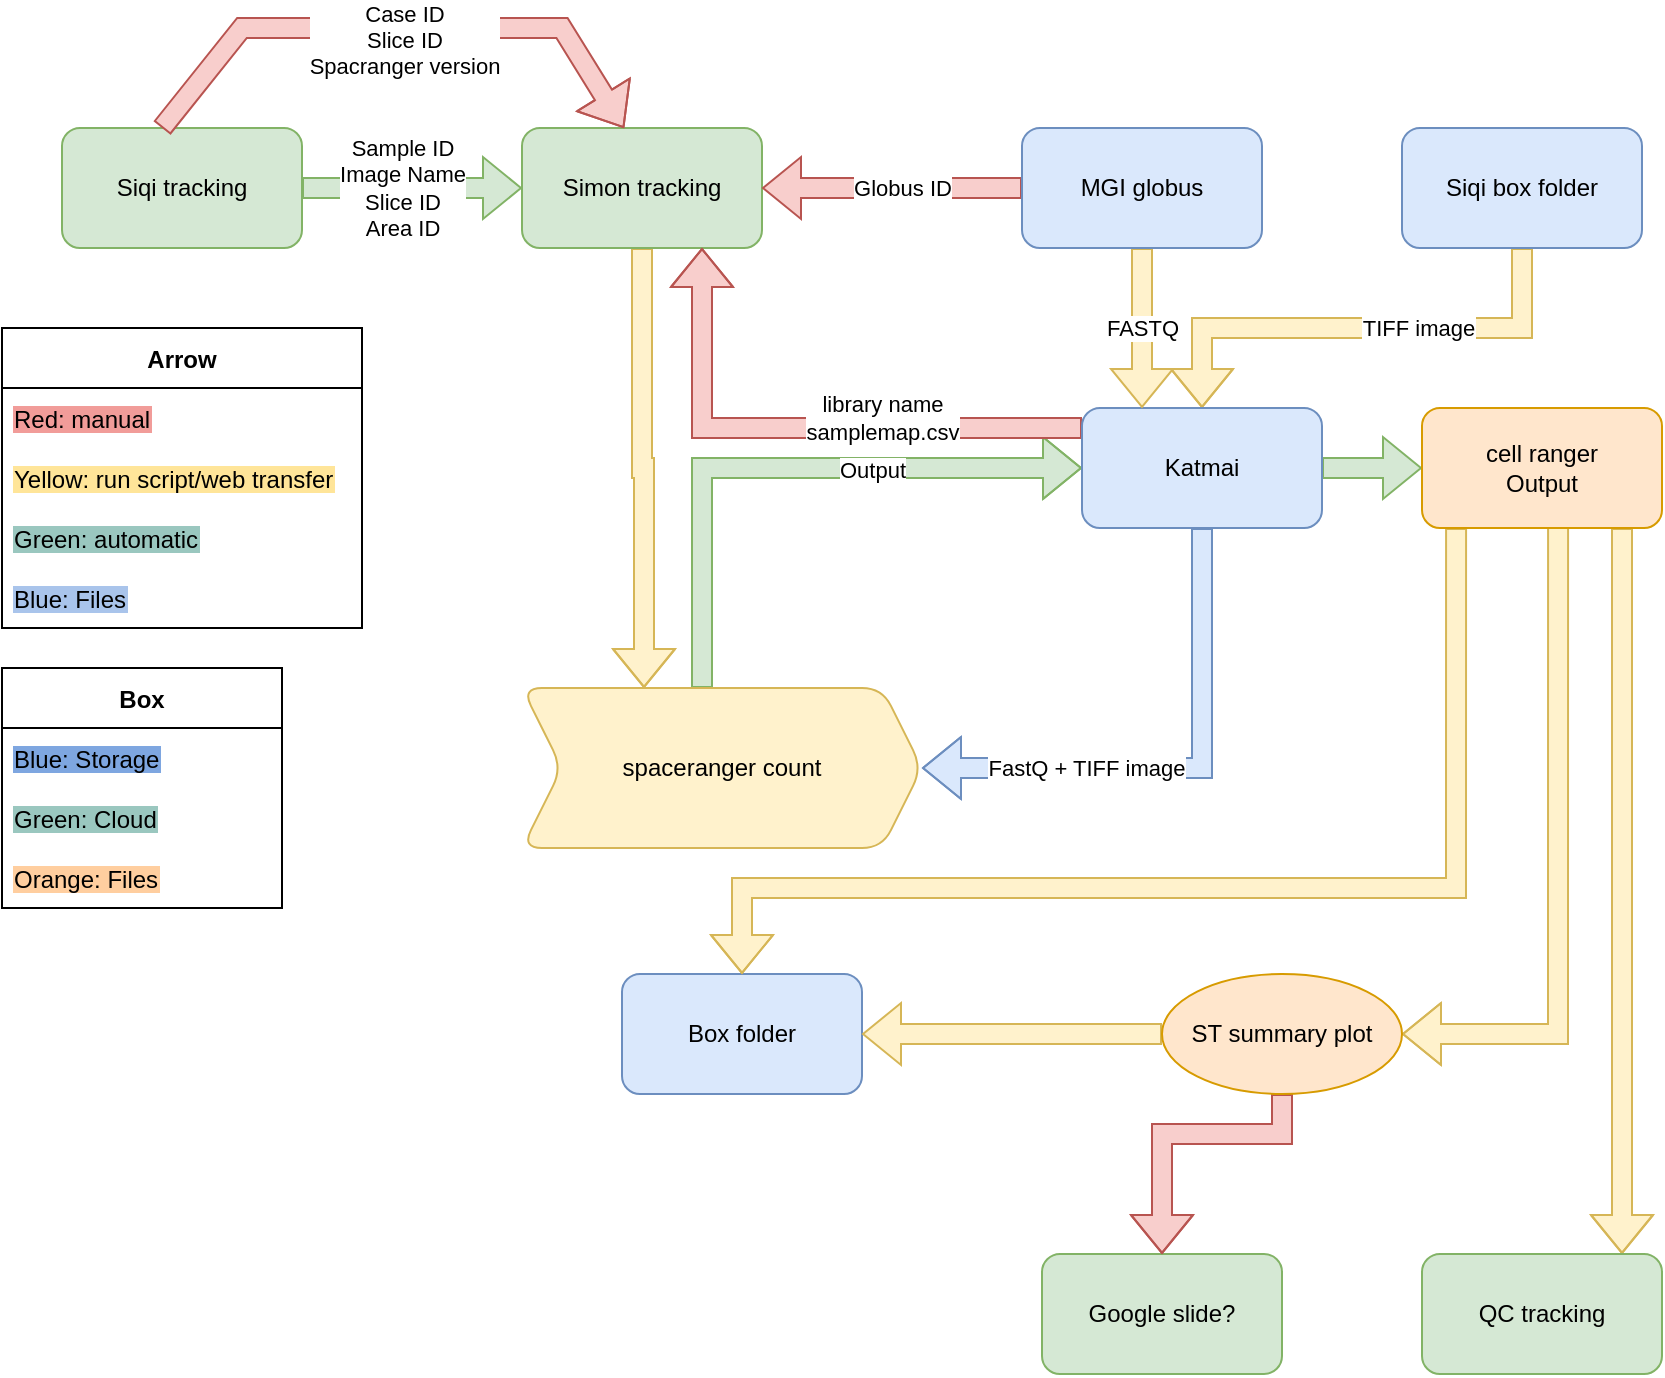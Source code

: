 <mxfile version="20.2.8" type="github">
  <diagram id="chlIG1ylPpCfMNX09vV1" name="Page-1">
    <mxGraphModel dx="1892" dy="616" grid="1" gridSize="10" guides="1" tooltips="1" connect="1" arrows="1" fold="1" page="1" pageScale="1" pageWidth="850" pageHeight="1100" math="0" shadow="0">
      <root>
        <mxCell id="0" />
        <mxCell id="1" parent="0" />
        <mxCell id="7oGNp_6ggQTnMtsgFMvF-4" value="" style="edgeStyle=orthogonalEdgeStyle;rounded=0;orthogonalLoop=1;jettySize=auto;html=1;strokeColor=#82b366;shape=flexArrow;fillColor=#d5e8d4;" parent="1" source="7oGNp_6ggQTnMtsgFMvF-2" target="7oGNp_6ggQTnMtsgFMvF-3" edge="1">
          <mxGeometry relative="1" as="geometry" />
        </mxCell>
        <mxCell id="7oGNp_6ggQTnMtsgFMvF-15" value="Sample ID&lt;br&gt;Image Name&lt;br&gt;Slice ID&lt;br&gt;Area ID" style="edgeLabel;html=1;align=center;verticalAlign=middle;resizable=0;points=[];" parent="7oGNp_6ggQTnMtsgFMvF-4" vertex="1" connectable="0">
          <mxGeometry x="-0.345" y="-4" relative="1" as="geometry">
            <mxPoint x="14" y="-4" as="offset" />
          </mxGeometry>
        </mxCell>
        <mxCell id="7oGNp_6ggQTnMtsgFMvF-2" value="Siqi tracking" style="rounded=1;whiteSpace=wrap;html=1;fillColor=#d5e8d4;strokeColor=#82b366;" parent="1" vertex="1">
          <mxGeometry x="-800" y="220" width="120" height="60" as="geometry" />
        </mxCell>
        <mxCell id="7oGNp_6ggQTnMtsgFMvF-6" value="" style="edgeStyle=orthogonalEdgeStyle;rounded=0;orthogonalLoop=1;jettySize=auto;html=1;strokeColor=#d6b656;entryX=0.305;entryY=0;entryDx=0;entryDy=0;entryPerimeter=0;shape=flexArrow;fillColor=#fff2cc;" parent="1" source="7oGNp_6ggQTnMtsgFMvF-3" target="7oGNp_6ggQTnMtsgFMvF-5" edge="1">
          <mxGeometry relative="1" as="geometry" />
        </mxCell>
        <mxCell id="7oGNp_6ggQTnMtsgFMvF-3" value="Simon tracking" style="whiteSpace=wrap;html=1;rounded=1;fillColor=#d5e8d4;strokeColor=#82b366;" parent="1" vertex="1">
          <mxGeometry x="-570" y="220" width="120" height="60" as="geometry" />
        </mxCell>
        <mxCell id="7oGNp_6ggQTnMtsgFMvF-21" style="edgeStyle=orthogonalEdgeStyle;shape=flexArrow;curved=1;rounded=0;orthogonalLoop=1;jettySize=auto;html=1;entryX=0;entryY=0.5;entryDx=0;entryDy=0;strokeColor=#82b366;fillColor=#d5e8d4;" parent="1" source="7oGNp_6ggQTnMtsgFMvF-5" target="7oGNp_6ggQTnMtsgFMvF-8" edge="1">
          <mxGeometry relative="1" as="geometry">
            <Array as="points">
              <mxPoint x="-480" y="390" />
            </Array>
          </mxGeometry>
        </mxCell>
        <mxCell id="7oGNp_6ggQTnMtsgFMvF-22" value="Output" style="edgeLabel;html=1;align=center;verticalAlign=middle;resizable=0;points=[];" parent="7oGNp_6ggQTnMtsgFMvF-21" vertex="1" connectable="0">
          <mxGeometry x="0.297" y="-1" relative="1" as="geometry">
            <mxPoint as="offset" />
          </mxGeometry>
        </mxCell>
        <mxCell id="7oGNp_6ggQTnMtsgFMvF-5" value="spaceranger count" style="shape=step;perimeter=stepPerimeter;whiteSpace=wrap;html=1;fixedSize=1;rounded=1;fillColor=#fff2cc;strokeColor=#d6b656;" parent="1" vertex="1">
          <mxGeometry x="-570" y="500" width="200" height="80" as="geometry" />
        </mxCell>
        <mxCell id="7oGNp_6ggQTnMtsgFMvF-9" value="TIFF image" style="edgeStyle=orthogonalEdgeStyle;rounded=0;orthogonalLoop=1;jettySize=auto;html=1;exitX=0.5;exitY=1;exitDx=0;exitDy=0;strokeColor=#d6b656;shape=flexArrow;fillColor=#fff2cc;" parent="1" source="7oGNp_6ggQTnMtsgFMvF-7" target="7oGNp_6ggQTnMtsgFMvF-8" edge="1">
          <mxGeometry x="-0.231" relative="1" as="geometry">
            <Array as="points">
              <mxPoint x="-70" y="320" />
              <mxPoint x="-230" y="320" />
            </Array>
            <mxPoint as="offset" />
          </mxGeometry>
        </mxCell>
        <mxCell id="7oGNp_6ggQTnMtsgFMvF-7" value="Siqi box folder" style="rounded=1;whiteSpace=wrap;html=1;fillColor=#dae8fc;strokeColor=#6c8ebf;" parent="1" vertex="1">
          <mxGeometry x="-130" y="220" width="120" height="60" as="geometry" />
        </mxCell>
        <mxCell id="7oGNp_6ggQTnMtsgFMvF-20" style="edgeStyle=orthogonalEdgeStyle;shape=flexArrow;curved=1;rounded=0;orthogonalLoop=1;jettySize=auto;html=1;exitX=0.5;exitY=1;exitDx=0;exitDy=0;entryX=1;entryY=0.5;entryDx=0;entryDy=0;strokeColor=#6c8ebf;fillColor=#dae8fc;" parent="1" source="7oGNp_6ggQTnMtsgFMvF-8" target="7oGNp_6ggQTnMtsgFMvF-5" edge="1">
          <mxGeometry relative="1" as="geometry" />
        </mxCell>
        <mxCell id="7oGNp_6ggQTnMtsgFMvF-45" value="FastQ + TIFF image" style="edgeLabel;html=1;align=center;verticalAlign=middle;resizable=0;points=[];" parent="7oGNp_6ggQTnMtsgFMvF-20" vertex="1" connectable="0">
          <mxGeometry x="0.369" y="4" relative="1" as="geometry">
            <mxPoint y="-4" as="offset" />
          </mxGeometry>
        </mxCell>
        <mxCell id="7oGNp_6ggQTnMtsgFMvF-29" value="" style="edgeStyle=orthogonalEdgeStyle;shape=flexArrow;curved=1;rounded=0;orthogonalLoop=1;jettySize=auto;html=1;strokeColor=#82b366;exitX=1;exitY=0.5;exitDx=0;exitDy=0;fillColor=#d5e8d4;" parent="1" source="7oGNp_6ggQTnMtsgFMvF-8" target="7oGNp_6ggQTnMtsgFMvF-28" edge="1">
          <mxGeometry relative="1" as="geometry" />
        </mxCell>
        <mxCell id="EK9tDLI-zqCU6nyrCdQU-1" style="edgeStyle=orthogonalEdgeStyle;rounded=0;orthogonalLoop=1;jettySize=auto;html=1;entryX=0.75;entryY=1;entryDx=0;entryDy=0;shape=flexArrow;fillColor=#f8cecc;strokeColor=#b85450;" edge="1" parent="1" source="7oGNp_6ggQTnMtsgFMvF-8" target="7oGNp_6ggQTnMtsgFMvF-3">
          <mxGeometry relative="1" as="geometry">
            <Array as="points">
              <mxPoint x="-480" y="370" />
            </Array>
          </mxGeometry>
        </mxCell>
        <mxCell id="EK9tDLI-zqCU6nyrCdQU-2" value="library name&lt;br&gt;samplemap.csv" style="edgeLabel;html=1;align=center;verticalAlign=middle;resizable=0;points=[];" vertex="1" connectable="0" parent="EK9tDLI-zqCU6nyrCdQU-1">
          <mxGeometry x="-0.421" y="2" relative="1" as="geometry">
            <mxPoint x="-19" y="-7" as="offset" />
          </mxGeometry>
        </mxCell>
        <mxCell id="7oGNp_6ggQTnMtsgFMvF-8" value="Katmai" style="whiteSpace=wrap;html=1;rounded=1;fillColor=#dae8fc;strokeColor=#6c8ebf;" parent="1" vertex="1">
          <mxGeometry x="-290" y="360" width="120" height="60" as="geometry" />
        </mxCell>
        <mxCell id="7oGNp_6ggQTnMtsgFMvF-12" value="FASTQ" style="edgeStyle=orthogonalEdgeStyle;rounded=0;orthogonalLoop=1;jettySize=auto;html=1;entryX=0.25;entryY=0;entryDx=0;entryDy=0;strokeColor=#d6b656;shape=flexArrow;fillColor=#fff2cc;" parent="1" source="7oGNp_6ggQTnMtsgFMvF-10" target="7oGNp_6ggQTnMtsgFMvF-8" edge="1">
          <mxGeometry relative="1" as="geometry">
            <mxPoint x="-270" y="340" as="targetPoint" />
          </mxGeometry>
        </mxCell>
        <mxCell id="7oGNp_6ggQTnMtsgFMvF-17" style="edgeStyle=orthogonalEdgeStyle;curved=1;rounded=0;orthogonalLoop=1;jettySize=auto;html=1;strokeColor=#b85450;shape=flexArrow;fillColor=#f8cecc;" parent="1" source="7oGNp_6ggQTnMtsgFMvF-10" target="7oGNp_6ggQTnMtsgFMvF-3" edge="1">
          <mxGeometry relative="1" as="geometry" />
        </mxCell>
        <mxCell id="7oGNp_6ggQTnMtsgFMvF-18" value="Globus ID" style="edgeLabel;html=1;align=center;verticalAlign=middle;resizable=0;points=[];" parent="7oGNp_6ggQTnMtsgFMvF-17" vertex="1" connectable="0">
          <mxGeometry x="0.277" y="1" relative="1" as="geometry">
            <mxPoint x="23" y="-1" as="offset" />
          </mxGeometry>
        </mxCell>
        <mxCell id="7oGNp_6ggQTnMtsgFMvF-10" value="MGI globus" style="whiteSpace=wrap;html=1;rounded=1;fillColor=#dae8fc;strokeColor=#6c8ebf;" parent="1" vertex="1">
          <mxGeometry x="-320" y="220" width="120" height="60" as="geometry" />
        </mxCell>
        <mxCell id="7oGNp_6ggQTnMtsgFMvF-13" value="" style="curved=1;endArrow=classic;html=1;rounded=0;entryX=0.425;entryY=0;entryDx=0;entryDy=0;entryPerimeter=0;strokeColor=#b85450;shape=flexArrow;fillColor=#f8cecc;" parent="1" target="7oGNp_6ggQTnMtsgFMvF-3" edge="1">
          <mxGeometry width="50" height="50" relative="1" as="geometry">
            <mxPoint x="-750" y="220" as="sourcePoint" />
            <mxPoint x="-700" y="170" as="targetPoint" />
            <Array as="points">
              <mxPoint x="-710" y="170" />
              <mxPoint x="-550" y="170" />
            </Array>
          </mxGeometry>
        </mxCell>
        <mxCell id="7oGNp_6ggQTnMtsgFMvF-14" value="Case ID&lt;br&gt;Slice ID&lt;br&gt;Spacranger version" style="edgeLabel;html=1;align=center;verticalAlign=middle;resizable=0;points=[];" parent="7oGNp_6ggQTnMtsgFMvF-13" vertex="1" connectable="0">
          <mxGeometry x="-0.204" y="-3" relative="1" as="geometry">
            <mxPoint x="32" y="3" as="offset" />
          </mxGeometry>
        </mxCell>
        <mxCell id="7oGNp_6ggQTnMtsgFMvF-23" value="Box folder" style="whiteSpace=wrap;html=1;rounded=1;fillColor=#dae8fc;strokeColor=#6c8ebf;" parent="1" vertex="1">
          <mxGeometry x="-520" y="643" width="120" height="60" as="geometry" />
        </mxCell>
        <mxCell id="7oGNp_6ggQTnMtsgFMvF-34" value="" style="edgeStyle=orthogonalEdgeStyle;shape=flexArrow;curved=1;rounded=0;orthogonalLoop=1;jettySize=auto;html=1;strokeColor=#d6b656;exitX=0.567;exitY=0.983;exitDx=0;exitDy=0;exitPerimeter=0;fillColor=#fff2cc;" parent="1" source="7oGNp_6ggQTnMtsgFMvF-28" target="7oGNp_6ggQTnMtsgFMvF-33" edge="1">
          <mxGeometry relative="1" as="geometry">
            <Array as="points">
              <mxPoint x="-52" y="673" />
            </Array>
          </mxGeometry>
        </mxCell>
        <mxCell id="7oGNp_6ggQTnMtsgFMvF-38" value="" style="edgeStyle=orthogonalEdgeStyle;shape=flexArrow;curved=1;rounded=0;orthogonalLoop=1;jettySize=auto;html=1;strokeColor=#d6b656;fillColor=#fff2cc;" parent="1" source="7oGNp_6ggQTnMtsgFMvF-28" target="7oGNp_6ggQTnMtsgFMvF-37" edge="1">
          <mxGeometry relative="1" as="geometry">
            <Array as="points">
              <mxPoint x="-20" y="630" />
              <mxPoint x="-20" y="630" />
            </Array>
          </mxGeometry>
        </mxCell>
        <mxCell id="7oGNp_6ggQTnMtsgFMvF-43" style="edgeStyle=orthogonalEdgeStyle;shape=flexArrow;curved=1;rounded=0;orthogonalLoop=1;jettySize=auto;html=1;strokeColor=#d6b656;exitX=0.142;exitY=1;exitDx=0;exitDy=0;exitPerimeter=0;fillColor=#fff2cc;" parent="1" source="7oGNp_6ggQTnMtsgFMvF-28" target="7oGNp_6ggQTnMtsgFMvF-23" edge="1">
          <mxGeometry relative="1" as="geometry">
            <Array as="points">
              <mxPoint x="-103" y="600" />
              <mxPoint x="-460" y="600" />
            </Array>
          </mxGeometry>
        </mxCell>
        <mxCell id="7oGNp_6ggQTnMtsgFMvF-28" value="cell ranger &lt;br&gt;Output" style="whiteSpace=wrap;html=1;rounded=1;fillColor=#ffe6cc;strokeColor=#d79b00;" parent="1" vertex="1">
          <mxGeometry x="-120" y="360" width="120" height="60" as="geometry" />
        </mxCell>
        <mxCell id="7oGNp_6ggQTnMtsgFMvF-31" value="Google slide?" style="whiteSpace=wrap;html=1;rounded=1;fillColor=#d5e8d4;strokeColor=#82b366;" parent="1" vertex="1">
          <mxGeometry x="-310" y="783" width="120" height="60" as="geometry" />
        </mxCell>
        <mxCell id="7oGNp_6ggQTnMtsgFMvF-39" value="" style="edgeStyle=orthogonalEdgeStyle;shape=flexArrow;curved=1;rounded=0;orthogonalLoop=1;jettySize=auto;html=1;strokeColor=#b85450;exitX=0.5;exitY=1;exitDx=0;exitDy=0;fillColor=#f8cecc;" parent="1" source="7oGNp_6ggQTnMtsgFMvF-33" target="7oGNp_6ggQTnMtsgFMvF-31" edge="1">
          <mxGeometry relative="1" as="geometry">
            <Array as="points">
              <mxPoint x="-190" y="723" />
              <mxPoint x="-250" y="723" />
            </Array>
          </mxGeometry>
        </mxCell>
        <mxCell id="7oGNp_6ggQTnMtsgFMvF-40" style="edgeStyle=orthogonalEdgeStyle;shape=flexArrow;curved=1;rounded=0;orthogonalLoop=1;jettySize=auto;html=1;exitX=0;exitY=0.5;exitDx=0;exitDy=0;strokeColor=#d6b656;fillColor=#fff2cc;" parent="1" source="7oGNp_6ggQTnMtsgFMvF-33" target="7oGNp_6ggQTnMtsgFMvF-23" edge="1">
          <mxGeometry relative="1" as="geometry" />
        </mxCell>
        <mxCell id="7oGNp_6ggQTnMtsgFMvF-33" value="ST summary plot" style="ellipse;whiteSpace=wrap;html=1;rounded=1;fillColor=#ffe6cc;strokeColor=#d79b00;" parent="1" vertex="1">
          <mxGeometry x="-250" y="643" width="120" height="60" as="geometry" />
        </mxCell>
        <mxCell id="7oGNp_6ggQTnMtsgFMvF-37" value="QC tracking" style="whiteSpace=wrap;html=1;rounded=1;fillColor=#d5e8d4;strokeColor=#82b366;" parent="1" vertex="1">
          <mxGeometry x="-120" y="783" width="120" height="60" as="geometry" />
        </mxCell>
        <mxCell id="IscRY_30ccPBowu1oREI-10" value="Arrow" style="swimlane;fontStyle=1;childLayout=stackLayout;horizontal=1;startSize=30;horizontalStack=0;resizeParent=1;resizeParentMax=0;resizeLast=0;collapsible=1;marginBottom=0;" parent="1" vertex="1">
          <mxGeometry x="-830" y="320" width="180" height="150" as="geometry" />
        </mxCell>
        <mxCell id="IscRY_30ccPBowu1oREI-11" value="Red: manual" style="text;strokeColor=none;fillColor=none;align=left;verticalAlign=middle;spacingLeft=4;spacingRight=4;overflow=hidden;points=[[0,0.5],[1,0.5]];portConstraint=eastwest;rotatable=0;labelBackgroundColor=#F19C99;" parent="IscRY_30ccPBowu1oREI-10" vertex="1">
          <mxGeometry y="30" width="180" height="30" as="geometry" />
        </mxCell>
        <mxCell id="IscRY_30ccPBowu1oREI-12" value="Yellow: run script/web transfer" style="text;strokeColor=none;fillColor=none;align=left;verticalAlign=middle;spacingLeft=4;spacingRight=4;overflow=hidden;points=[[0,0.5],[1,0.5]];portConstraint=eastwest;rotatable=0;labelBackgroundColor=#FFE599;" parent="IscRY_30ccPBowu1oREI-10" vertex="1">
          <mxGeometry y="60" width="180" height="30" as="geometry" />
        </mxCell>
        <mxCell id="IscRY_30ccPBowu1oREI-13" value="Green: automatic" style="text;strokeColor=none;fillColor=none;align=left;verticalAlign=middle;spacingLeft=4;spacingRight=4;overflow=hidden;points=[[0,0.5],[1,0.5]];portConstraint=eastwest;rotatable=0;labelBackgroundColor=#9AC7BF;" parent="IscRY_30ccPBowu1oREI-10" vertex="1">
          <mxGeometry y="90" width="180" height="30" as="geometry" />
        </mxCell>
        <mxCell id="IscRY_30ccPBowu1oREI-18" value="Blue: Files" style="text;strokeColor=none;fillColor=none;align=left;verticalAlign=middle;spacingLeft=4;spacingRight=4;overflow=hidden;points=[[0,0.5],[1,0.5]];portConstraint=eastwest;rotatable=0;labelBackgroundColor=#A9C4EB;" parent="IscRY_30ccPBowu1oREI-10" vertex="1">
          <mxGeometry y="120" width="180" height="30" as="geometry" />
        </mxCell>
        <mxCell id="IscRY_30ccPBowu1oREI-14" value="Box" style="swimlane;fontStyle=1;childLayout=stackLayout;horizontal=1;startSize=30;horizontalStack=0;resizeParent=1;resizeParentMax=0;resizeLast=0;collapsible=1;marginBottom=0;" parent="1" vertex="1">
          <mxGeometry x="-830" y="490" width="140" height="120" as="geometry" />
        </mxCell>
        <mxCell id="IscRY_30ccPBowu1oREI-15" value="Blue: Storage" style="text;strokeColor=none;fillColor=none;align=left;verticalAlign=middle;spacingLeft=4;spacingRight=4;overflow=hidden;points=[[0,0.5],[1,0.5]];portConstraint=eastwest;rotatable=0;labelBackgroundColor=#7EA6E0;" parent="IscRY_30ccPBowu1oREI-14" vertex="1">
          <mxGeometry y="30" width="140" height="30" as="geometry" />
        </mxCell>
        <mxCell id="IscRY_30ccPBowu1oREI-16" value="Green: Cloud" style="text;strokeColor=none;fillColor=none;align=left;verticalAlign=middle;spacingLeft=4;spacingRight=4;overflow=hidden;points=[[0,0.5],[1,0.5]];portConstraint=eastwest;rotatable=0;labelBackgroundColor=#9AC7BF;" parent="IscRY_30ccPBowu1oREI-14" vertex="1">
          <mxGeometry y="60" width="140" height="30" as="geometry" />
        </mxCell>
        <mxCell id="IscRY_30ccPBowu1oREI-17" value="Orange: Files" style="text;strokeColor=none;fillColor=none;align=left;verticalAlign=middle;spacingLeft=4;spacingRight=4;overflow=hidden;points=[[0,0.5],[1,0.5]];portConstraint=eastwest;rotatable=0;labelBackgroundColor=#FFCE9F;" parent="IscRY_30ccPBowu1oREI-14" vertex="1">
          <mxGeometry y="90" width="140" height="30" as="geometry" />
        </mxCell>
      </root>
    </mxGraphModel>
  </diagram>
</mxfile>
